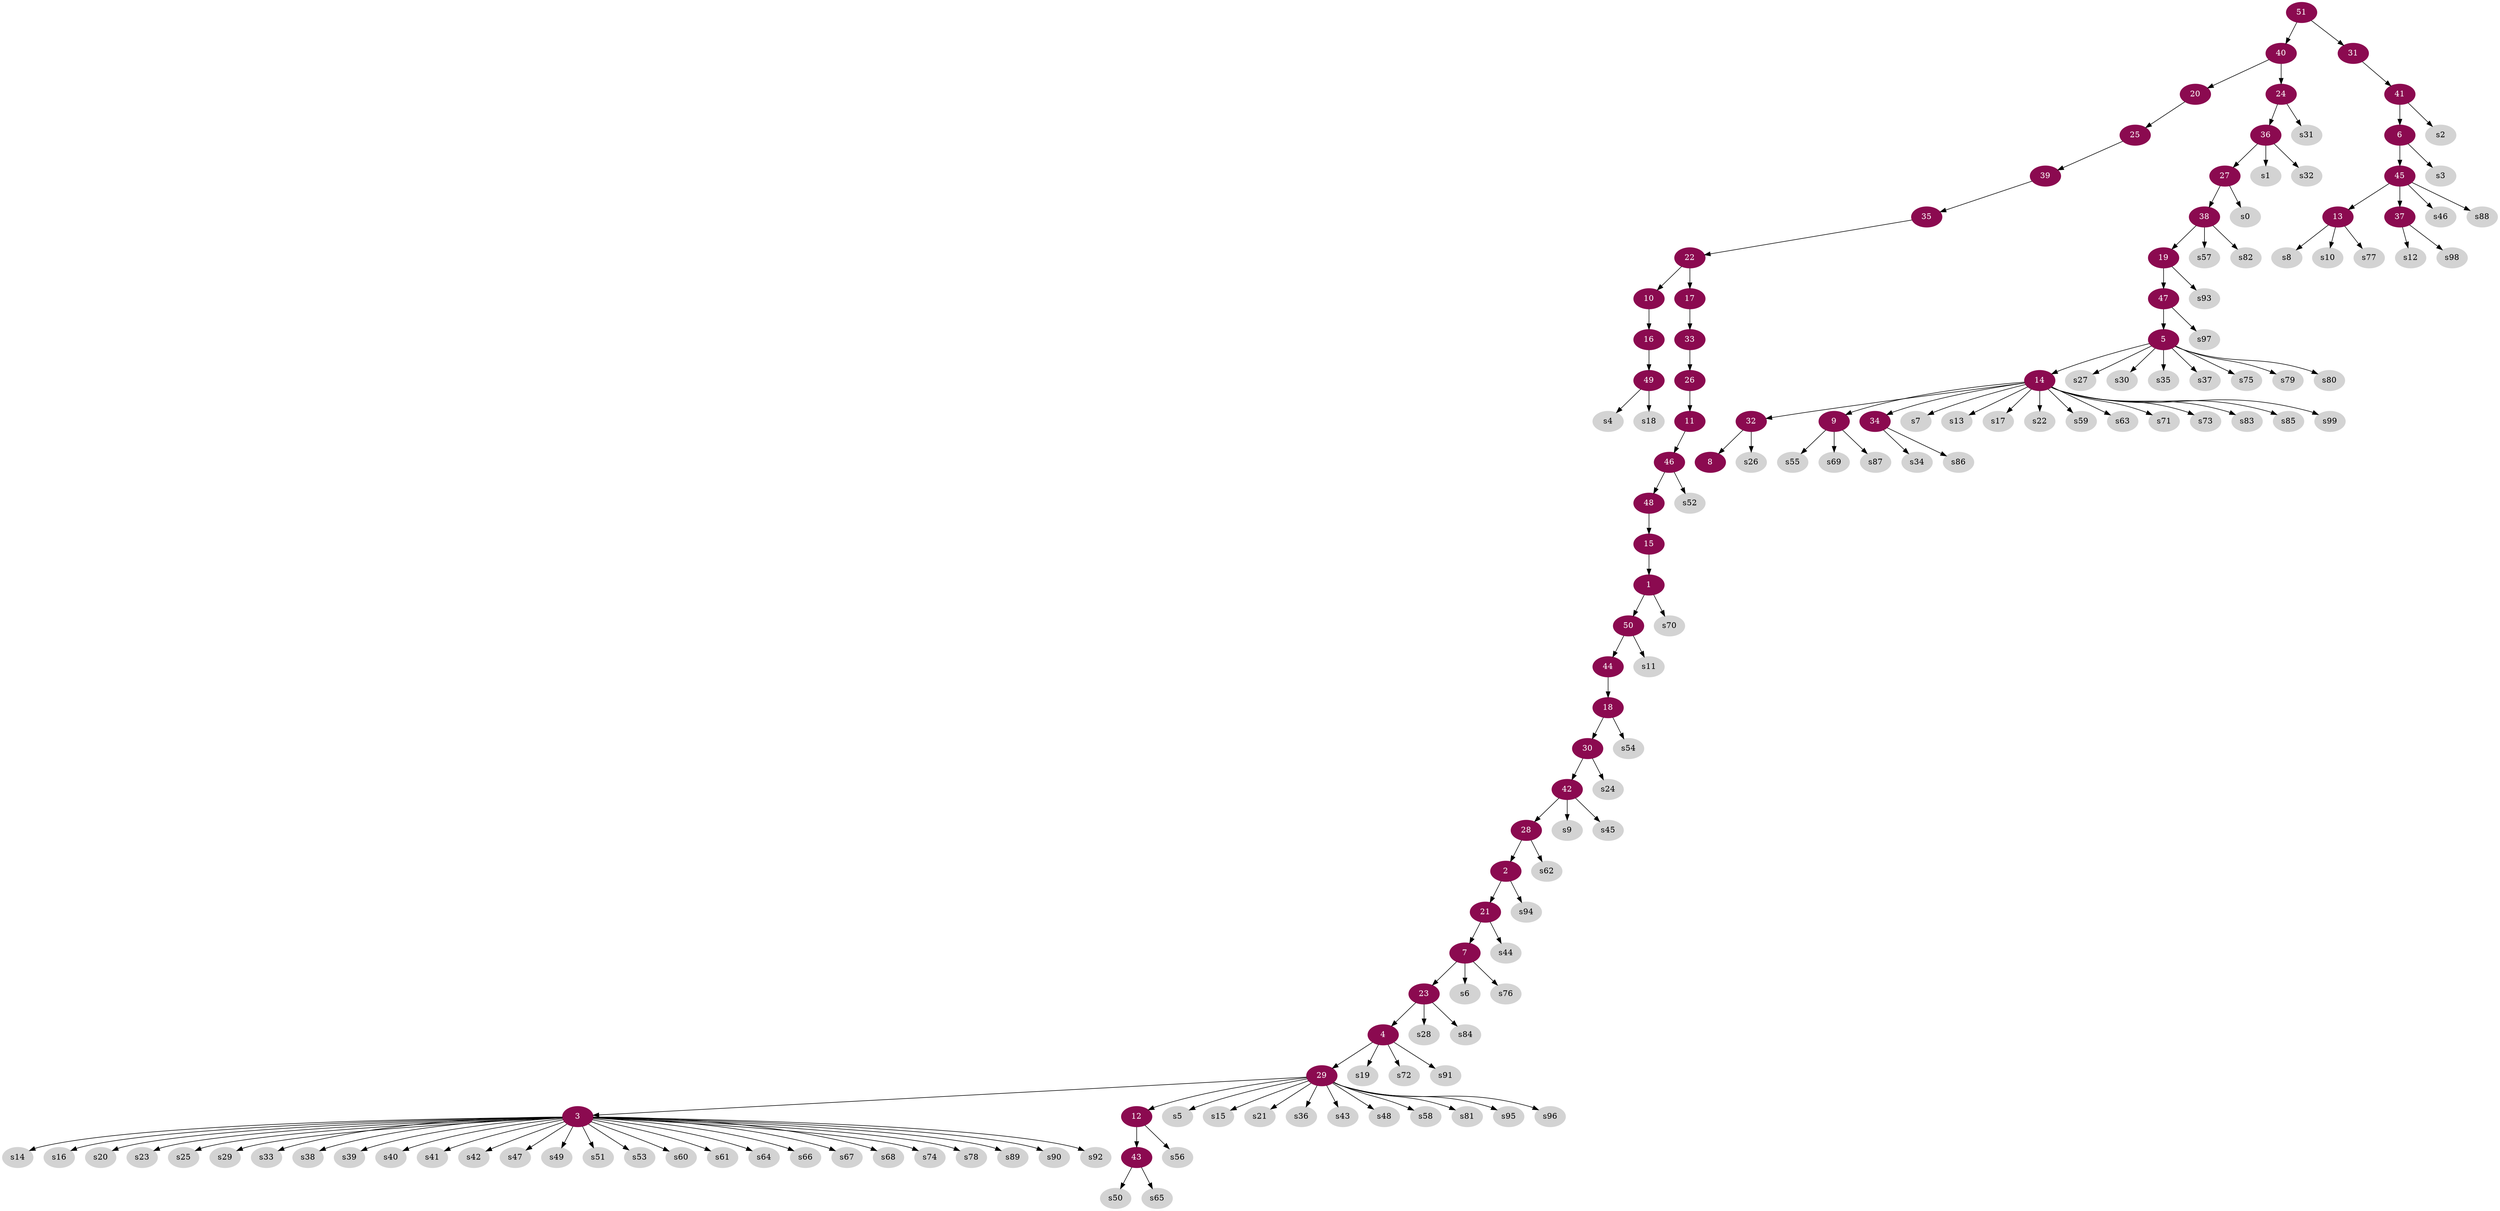 digraph G {
node [color=deeppink4, style=filled, fontcolor=white];
15 -> 1;
28 -> 2;
29 -> 3;
23 -> 4;
47 -> 5;
41 -> 6;
21 -> 7;
32 -> 8;
14 -> 9;
22 -> 10;
26 -> 11;
29 -> 12;
45 -> 13;
5 -> 14;
48 -> 15;
10 -> 16;
22 -> 17;
44 -> 18;
38 -> 19;
40 -> 20;
2 -> 21;
35 -> 22;
7 -> 23;
40 -> 24;
20 -> 25;
33 -> 26;
36 -> 27;
42 -> 28;
4 -> 29;
18 -> 30;
51 -> 31;
14 -> 32;
17 -> 33;
14 -> 34;
39 -> 35;
24 -> 36;
45 -> 37;
27 -> 38;
25 -> 39;
51 -> 40;
31 -> 41;
30 -> 42;
12 -> 43;
50 -> 44;
6 -> 45;
11 -> 46;
19 -> 47;
46 -> 48;
16 -> 49;
1 -> 50;
node [color=lightgrey, style=filled, fontcolor=black];
1 -> s70;
2 -> s94;
3 -> s14;
3 -> s16;
3 -> s20;
3 -> s23;
3 -> s25;
3 -> s29;
3 -> s33;
3 -> s38;
3 -> s39;
3 -> s40;
3 -> s41;
3 -> s42;
3 -> s47;
3 -> s49;
3 -> s51;
3 -> s53;
3 -> s60;
3 -> s61;
3 -> s64;
3 -> s66;
3 -> s67;
3 -> s68;
3 -> s74;
3 -> s78;
3 -> s89;
3 -> s90;
3 -> s92;
4 -> s19;
4 -> s72;
4 -> s91;
5 -> s27;
5 -> s30;
5 -> s35;
5 -> s37;
5 -> s75;
5 -> s79;
5 -> s80;
6 -> s3;
7 -> s6;
7 -> s76;
9 -> s55;
9 -> s69;
9 -> s87;
12 -> s56;
13 -> s8;
13 -> s10;
13 -> s77;
14 -> s7;
14 -> s13;
14 -> s17;
14 -> s22;
14 -> s59;
14 -> s63;
14 -> s71;
14 -> s73;
14 -> s83;
14 -> s85;
14 -> s99;
18 -> s54;
19 -> s93;
21 -> s44;
23 -> s28;
23 -> s84;
24 -> s31;
27 -> s0;
28 -> s62;
29 -> s5;
29 -> s15;
29 -> s21;
29 -> s36;
29 -> s43;
29 -> s48;
29 -> s58;
29 -> s81;
29 -> s95;
29 -> s96;
30 -> s24;
32 -> s26;
34 -> s34;
34 -> s86;
36 -> s1;
36 -> s32;
37 -> s12;
37 -> s98;
38 -> s57;
38 -> s82;
41 -> s2;
42 -> s9;
42 -> s45;
43 -> s50;
43 -> s65;
45 -> s46;
45 -> s88;
46 -> s52;
47 -> s97;
49 -> s4;
49 -> s18;
50 -> s11;
}
